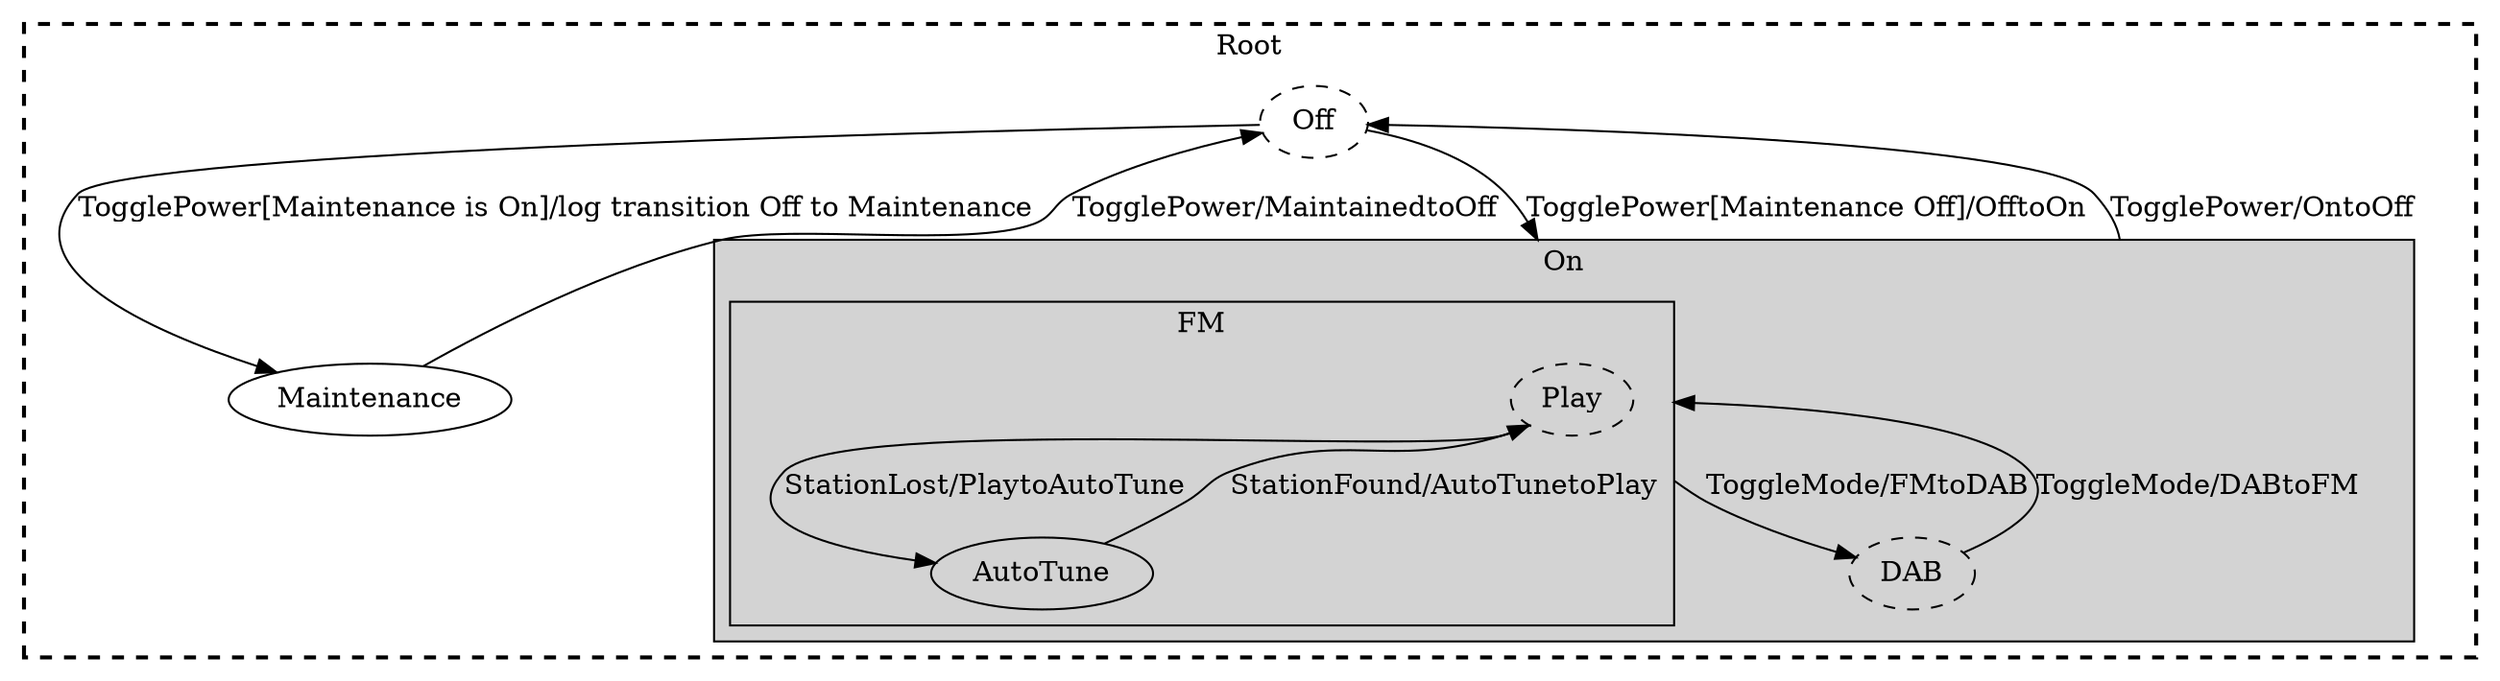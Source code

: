 digraph G {
    compound=true;

    subgraph "cluster-Root" {
        style="visible, dashed, bold";
        label = "Root"

        Off [style="dashed"];
        Maintenance [];
        subgraph "cluster-On" {
            style="visible, filled";
            label = "On"

            subgraph "cluster-FM" {
                style="visible, filled";
                label = "FM"

                Play [style="dashed, filled"];
                AutoTune [];
            }
            DAB [style="dashed"];
        }
    }

    Off -> Maintenance [label="TogglePower[Maintenance is On]/log transition Off to Maintenance"];
    Off -> Play [lhead="cluster-On", label="TogglePower[Maintenance Off]/OfftoOn"];
    Maintenance -> Off [label="TogglePower/MaintainedtoOff"];
    Play -> Off [ltail="cluster-On", label="TogglePower/OntoOff"];
    Play -> DAB [ltail="cluster-FM", label="ToggleMode/FMtoDAB"];
    DAB -> Play [lhead="cluster-FM", label="ToggleMode/DABtoFM"];
    Play -> AutoTune [label="StationLost/PlaytoAutoTune"];
    AutoTune -> Play [label="StationFound/AutoTunetoPlay"];
}
